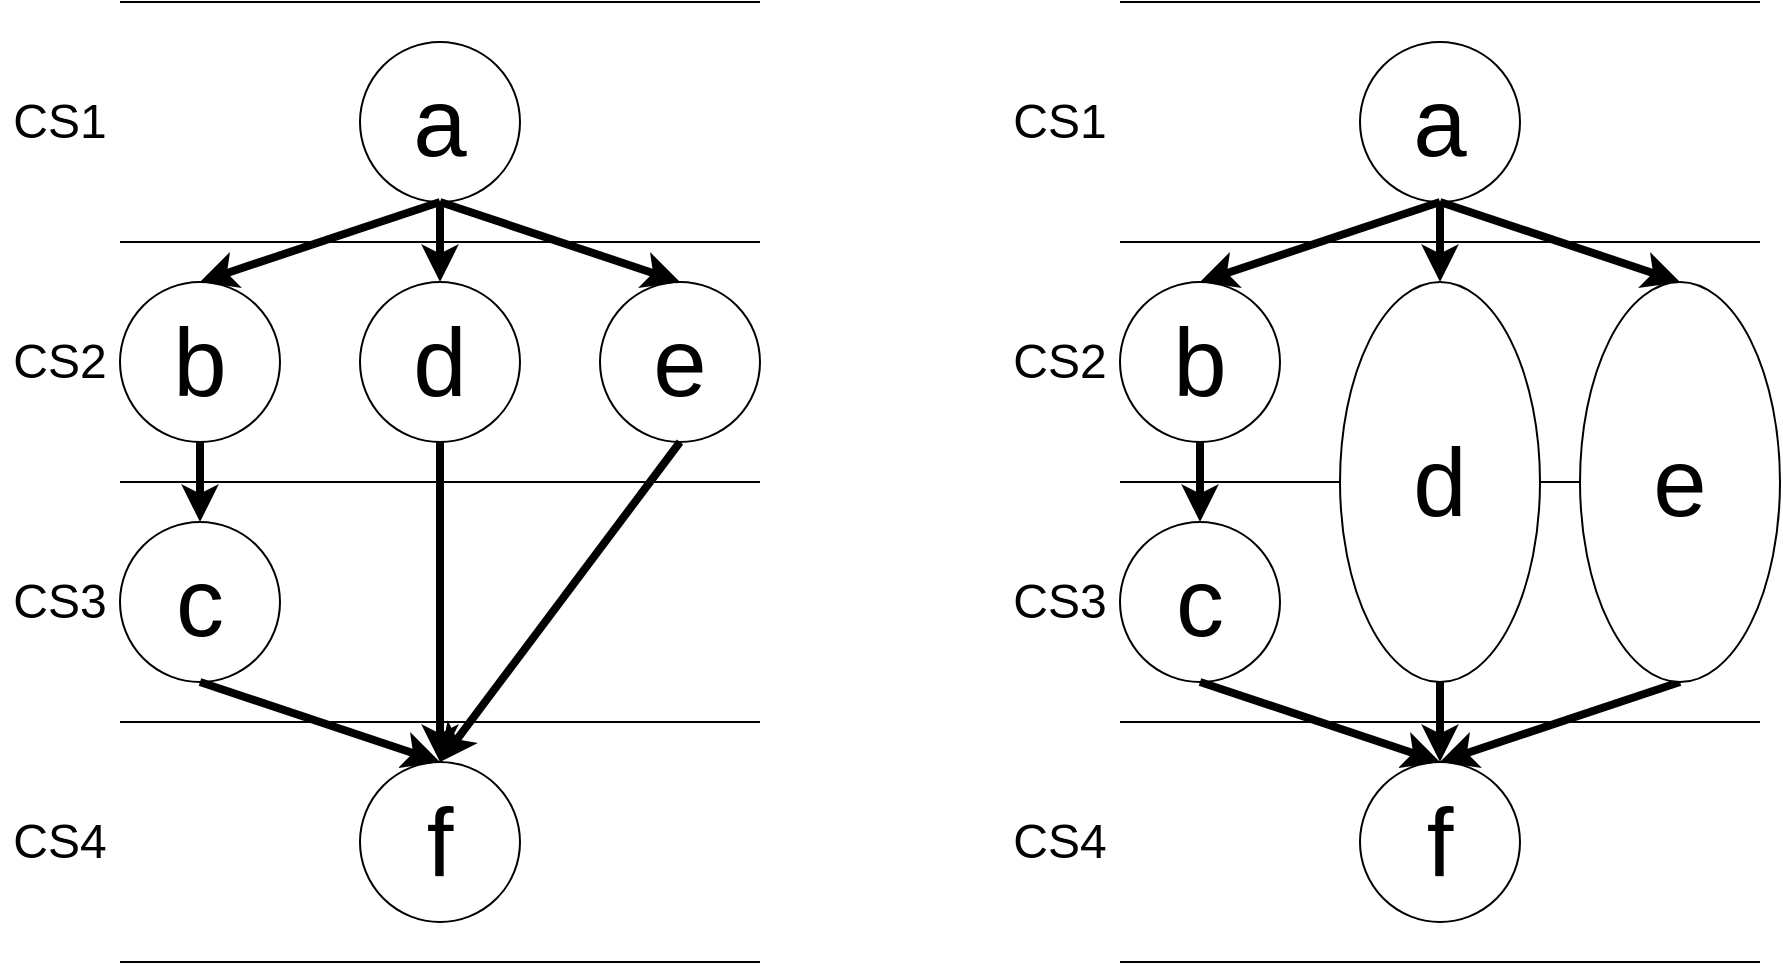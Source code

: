 <mxfile version="24.8.9">
  <diagram name="ページ1" id="bBE3C5Q1-fsN3Ne3AY4N">
    <mxGraphModel dx="1687" dy="878" grid="1" gridSize="10" guides="1" tooltips="1" connect="1" arrows="1" fold="1" page="1" pageScale="1" pageWidth="827" pageHeight="1169" math="0" shadow="0">
      <root>
        <mxCell id="0" />
        <mxCell id="1" parent="0" />
        <mxCell id="f6rU95zXLKLTGYytwmAL-1" value="&lt;font style=&quot;font-size: 48px;&quot;&gt;b&lt;/font&gt;" style="ellipse;whiteSpace=wrap;html=1;aspect=fixed;" vertex="1" parent="1">
          <mxGeometry x="120" y="200" width="80" height="80" as="geometry" />
        </mxCell>
        <mxCell id="f6rU95zXLKLTGYytwmAL-2" value="&lt;font style=&quot;font-size: 48px;&quot;&gt;a&lt;/font&gt;" style="ellipse;whiteSpace=wrap;html=1;aspect=fixed;" vertex="1" parent="1">
          <mxGeometry x="240" y="80" width="80" height="80" as="geometry" />
        </mxCell>
        <mxCell id="f6rU95zXLKLTGYytwmAL-3" value="&lt;font style=&quot;font-size: 48px;&quot;&gt;c&lt;/font&gt;" style="ellipse;whiteSpace=wrap;html=1;aspect=fixed;" vertex="1" parent="1">
          <mxGeometry x="120" y="320" width="80" height="80" as="geometry" />
        </mxCell>
        <mxCell id="f6rU95zXLKLTGYytwmAL-4" value="&lt;font style=&quot;font-size: 48px;&quot;&gt;d&lt;/font&gt;" style="ellipse;whiteSpace=wrap;html=1;aspect=fixed;" vertex="1" parent="1">
          <mxGeometry x="240" y="200" width="80" height="80" as="geometry" />
        </mxCell>
        <mxCell id="f6rU95zXLKLTGYytwmAL-5" value="&lt;font style=&quot;font-size: 48px;&quot;&gt;e&lt;/font&gt;" style="ellipse;whiteSpace=wrap;html=1;aspect=fixed;" vertex="1" parent="1">
          <mxGeometry x="360" y="200" width="80" height="80" as="geometry" />
        </mxCell>
        <mxCell id="f6rU95zXLKLTGYytwmAL-6" value="&lt;font style=&quot;font-size: 48px;&quot;&gt;f&lt;/font&gt;" style="ellipse;whiteSpace=wrap;html=1;aspect=fixed;" vertex="1" parent="1">
          <mxGeometry x="240" y="440" width="80" height="80" as="geometry" />
        </mxCell>
        <mxCell id="f6rU95zXLKLTGYytwmAL-7" value="" style="endArrow=classic;html=1;rounded=0;exitX=0.5;exitY=1;exitDx=0;exitDy=0;entryX=0.5;entryY=0;entryDx=0;entryDy=0;strokeWidth=4;" edge="1" parent="1" source="f6rU95zXLKLTGYytwmAL-2" target="f6rU95zXLKLTGYytwmAL-1">
          <mxGeometry width="50" height="50" relative="1" as="geometry">
            <mxPoint x="330" y="300" as="sourcePoint" />
            <mxPoint x="380" y="250" as="targetPoint" />
          </mxGeometry>
        </mxCell>
        <mxCell id="f6rU95zXLKLTGYytwmAL-8" value="" style="endArrow=classic;html=1;rounded=0;entryX=0.5;entryY=0;entryDx=0;entryDy=0;strokeWidth=4;" edge="1" parent="1" target="f6rU95zXLKLTGYytwmAL-4">
          <mxGeometry width="50" height="50" relative="1" as="geometry">
            <mxPoint x="280" y="160" as="sourcePoint" />
            <mxPoint x="380" y="250" as="targetPoint" />
          </mxGeometry>
        </mxCell>
        <mxCell id="f6rU95zXLKLTGYytwmAL-9" value="" style="endArrow=classic;html=1;rounded=0;exitX=0.5;exitY=1;exitDx=0;exitDy=0;entryX=0.5;entryY=0;entryDx=0;entryDy=0;strokeWidth=4;" edge="1" parent="1" source="f6rU95zXLKLTGYytwmAL-2" target="f6rU95zXLKLTGYytwmAL-5">
          <mxGeometry width="50" height="50" relative="1" as="geometry">
            <mxPoint x="330" y="300" as="sourcePoint" />
            <mxPoint x="380" y="250" as="targetPoint" />
          </mxGeometry>
        </mxCell>
        <mxCell id="f6rU95zXLKLTGYytwmAL-10" value="" style="endArrow=classic;html=1;rounded=0;exitX=0.5;exitY=1;exitDx=0;exitDy=0;entryX=0.5;entryY=0;entryDx=0;entryDy=0;strokeWidth=4;" edge="1" parent="1" source="f6rU95zXLKLTGYytwmAL-1" target="f6rU95zXLKLTGYytwmAL-3">
          <mxGeometry width="50" height="50" relative="1" as="geometry">
            <mxPoint x="330" y="300" as="sourcePoint" />
            <mxPoint x="380" y="250" as="targetPoint" />
          </mxGeometry>
        </mxCell>
        <mxCell id="f6rU95zXLKLTGYytwmAL-11" value="" style="endArrow=classic;html=1;rounded=0;exitX=0.5;exitY=1;exitDx=0;exitDy=0;entryX=0.5;entryY=0;entryDx=0;entryDy=0;strokeWidth=4;" edge="1" parent="1" source="f6rU95zXLKLTGYytwmAL-3" target="f6rU95zXLKLTGYytwmAL-6">
          <mxGeometry width="50" height="50" relative="1" as="geometry">
            <mxPoint x="330" y="300" as="sourcePoint" />
            <mxPoint x="380" y="250" as="targetPoint" />
          </mxGeometry>
        </mxCell>
        <mxCell id="f6rU95zXLKLTGYytwmAL-12" value="" style="endArrow=classic;html=1;rounded=0;exitX=0.5;exitY=1;exitDx=0;exitDy=0;entryX=0.5;entryY=0;entryDx=0;entryDy=0;strokeWidth=4;" edge="1" parent="1" source="f6rU95zXLKLTGYytwmAL-4" target="f6rU95zXLKLTGYytwmAL-6">
          <mxGeometry width="50" height="50" relative="1" as="geometry">
            <mxPoint x="310" y="330" as="sourcePoint" />
            <mxPoint x="380" y="250" as="targetPoint" />
          </mxGeometry>
        </mxCell>
        <mxCell id="f6rU95zXLKLTGYytwmAL-13" value="" style="endArrow=classic;html=1;rounded=0;exitX=0.5;exitY=1;exitDx=0;exitDy=0;entryX=0.5;entryY=0;entryDx=0;entryDy=0;strokeWidth=4;" edge="1" parent="1" source="f6rU95zXLKLTGYytwmAL-5" target="f6rU95zXLKLTGYytwmAL-6">
          <mxGeometry width="50" height="50" relative="1" as="geometry">
            <mxPoint x="360" y="380" as="sourcePoint" />
            <mxPoint x="340" y="420" as="targetPoint" />
          </mxGeometry>
        </mxCell>
        <mxCell id="f6rU95zXLKLTGYytwmAL-14" value="" style="endArrow=none;html=1;rounded=0;" edge="1" parent="1">
          <mxGeometry width="50" height="50" relative="1" as="geometry">
            <mxPoint x="120" y="60" as="sourcePoint" />
            <mxPoint x="440" y="60" as="targetPoint" />
          </mxGeometry>
        </mxCell>
        <mxCell id="f6rU95zXLKLTGYytwmAL-15" value="" style="endArrow=none;html=1;rounded=0;" edge="1" parent="1">
          <mxGeometry width="50" height="50" relative="1" as="geometry">
            <mxPoint x="120" y="180" as="sourcePoint" />
            <mxPoint x="440" y="180" as="targetPoint" />
          </mxGeometry>
        </mxCell>
        <mxCell id="f6rU95zXLKLTGYytwmAL-16" value="" style="endArrow=none;html=1;rounded=0;" edge="1" parent="1">
          <mxGeometry width="50" height="50" relative="1" as="geometry">
            <mxPoint x="120" y="300" as="sourcePoint" />
            <mxPoint x="440" y="300" as="targetPoint" />
          </mxGeometry>
        </mxCell>
        <mxCell id="f6rU95zXLKLTGYytwmAL-17" value="" style="endArrow=none;html=1;rounded=0;" edge="1" parent="1">
          <mxGeometry width="50" height="50" relative="1" as="geometry">
            <mxPoint x="120" y="420" as="sourcePoint" />
            <mxPoint x="440" y="420" as="targetPoint" />
          </mxGeometry>
        </mxCell>
        <mxCell id="f6rU95zXLKLTGYytwmAL-18" value="" style="endArrow=none;html=1;rounded=0;" edge="1" parent="1">
          <mxGeometry width="50" height="50" relative="1" as="geometry">
            <mxPoint x="120" y="540" as="sourcePoint" />
            <mxPoint x="440" y="540" as="targetPoint" />
          </mxGeometry>
        </mxCell>
        <mxCell id="f6rU95zXLKLTGYytwmAL-19" value="&lt;font style=&quot;font-size: 24px;&quot;&gt;CS1&lt;/font&gt;" style="text;strokeColor=none;align=center;fillColor=none;html=1;verticalAlign=middle;whiteSpace=wrap;rounded=0;" vertex="1" parent="1">
          <mxGeometry x="60" y="105" width="60" height="30" as="geometry" />
        </mxCell>
        <mxCell id="f6rU95zXLKLTGYytwmAL-20" value="&lt;font style=&quot;font-size: 24px;&quot;&gt;CS2&lt;/font&gt;" style="text;strokeColor=none;align=center;fillColor=none;html=1;verticalAlign=middle;whiteSpace=wrap;rounded=0;" vertex="1" parent="1">
          <mxGeometry x="60" y="225" width="60" height="30" as="geometry" />
        </mxCell>
        <mxCell id="f6rU95zXLKLTGYytwmAL-22" value="&lt;font style=&quot;font-size: 24px;&quot;&gt;CS3&lt;/font&gt;" style="text;strokeColor=none;align=center;fillColor=none;html=1;verticalAlign=middle;whiteSpace=wrap;rounded=0;" vertex="1" parent="1">
          <mxGeometry x="60" y="345" width="60" height="30" as="geometry" />
        </mxCell>
        <mxCell id="f6rU95zXLKLTGYytwmAL-23" value="&lt;font style=&quot;font-size: 24px;&quot;&gt;CS4&lt;/font&gt;" style="text;strokeColor=none;align=center;fillColor=none;html=1;verticalAlign=middle;whiteSpace=wrap;rounded=0;" vertex="1" parent="1">
          <mxGeometry x="60" y="465" width="60" height="30" as="geometry" />
        </mxCell>
        <mxCell id="f6rU95zXLKLTGYytwmAL-24" value="&lt;font style=&quot;font-size: 48px;&quot;&gt;b&lt;/font&gt;" style="ellipse;whiteSpace=wrap;html=1;aspect=fixed;" vertex="1" parent="1">
          <mxGeometry x="620" y="200" width="80" height="80" as="geometry" />
        </mxCell>
        <mxCell id="f6rU95zXLKLTGYytwmAL-25" value="&lt;font style=&quot;font-size: 48px;&quot;&gt;a&lt;/font&gt;" style="ellipse;whiteSpace=wrap;html=1;aspect=fixed;" vertex="1" parent="1">
          <mxGeometry x="740" y="80" width="80" height="80" as="geometry" />
        </mxCell>
        <mxCell id="f6rU95zXLKLTGYytwmAL-26" value="&lt;font style=&quot;font-size: 48px;&quot;&gt;c&lt;/font&gt;" style="ellipse;whiteSpace=wrap;html=1;aspect=fixed;" vertex="1" parent="1">
          <mxGeometry x="620" y="320" width="80" height="80" as="geometry" />
        </mxCell>
        <mxCell id="f6rU95zXLKLTGYytwmAL-29" value="&lt;font style=&quot;font-size: 48px;&quot;&gt;f&lt;/font&gt;" style="ellipse;whiteSpace=wrap;html=1;aspect=fixed;" vertex="1" parent="1">
          <mxGeometry x="740" y="440" width="80" height="80" as="geometry" />
        </mxCell>
        <mxCell id="f6rU95zXLKLTGYytwmAL-30" value="" style="endArrow=classic;html=1;rounded=0;exitX=0.5;exitY=1;exitDx=0;exitDy=0;entryX=0.5;entryY=0;entryDx=0;entryDy=0;strokeWidth=4;" edge="1" parent="1" source="f6rU95zXLKLTGYytwmAL-25" target="f6rU95zXLKLTGYytwmAL-24">
          <mxGeometry width="50" height="50" relative="1" as="geometry">
            <mxPoint x="830" y="300" as="sourcePoint" />
            <mxPoint x="880" y="250" as="targetPoint" />
          </mxGeometry>
        </mxCell>
        <mxCell id="f6rU95zXLKLTGYytwmAL-31" value="" style="endArrow=classic;html=1;rounded=0;entryX=0.5;entryY=0;entryDx=0;entryDy=0;strokeWidth=4;" edge="1" parent="1">
          <mxGeometry width="50" height="50" relative="1" as="geometry">
            <mxPoint x="780" y="160" as="sourcePoint" />
            <mxPoint x="780" y="200" as="targetPoint" />
          </mxGeometry>
        </mxCell>
        <mxCell id="f6rU95zXLKLTGYytwmAL-32" value="" style="endArrow=classic;html=1;rounded=0;exitX=0.5;exitY=1;exitDx=0;exitDy=0;entryX=0.5;entryY=0;entryDx=0;entryDy=0;strokeWidth=4;" edge="1" parent="1" source="f6rU95zXLKLTGYytwmAL-25">
          <mxGeometry width="50" height="50" relative="1" as="geometry">
            <mxPoint x="830" y="300" as="sourcePoint" />
            <mxPoint x="900" y="200" as="targetPoint" />
          </mxGeometry>
        </mxCell>
        <mxCell id="f6rU95zXLKLTGYytwmAL-33" value="" style="endArrow=classic;html=1;rounded=0;exitX=0.5;exitY=1;exitDx=0;exitDy=0;entryX=0.5;entryY=0;entryDx=0;entryDy=0;strokeWidth=4;" edge="1" parent="1" source="f6rU95zXLKLTGYytwmAL-24" target="f6rU95zXLKLTGYytwmAL-26">
          <mxGeometry width="50" height="50" relative="1" as="geometry">
            <mxPoint x="830" y="300" as="sourcePoint" />
            <mxPoint x="880" y="250" as="targetPoint" />
          </mxGeometry>
        </mxCell>
        <mxCell id="f6rU95zXLKLTGYytwmAL-34" value="" style="endArrow=classic;html=1;rounded=0;exitX=0.5;exitY=1;exitDx=0;exitDy=0;entryX=0.5;entryY=0;entryDx=0;entryDy=0;strokeWidth=4;" edge="1" parent="1" source="f6rU95zXLKLTGYytwmAL-26" target="f6rU95zXLKLTGYytwmAL-29">
          <mxGeometry width="50" height="50" relative="1" as="geometry">
            <mxPoint x="830" y="300" as="sourcePoint" />
            <mxPoint x="880" y="250" as="targetPoint" />
          </mxGeometry>
        </mxCell>
        <mxCell id="f6rU95zXLKLTGYytwmAL-35" value="" style="endArrow=classic;html=1;rounded=0;entryX=0.5;entryY=0;entryDx=0;entryDy=0;strokeWidth=4;" edge="1" parent="1" target="f6rU95zXLKLTGYytwmAL-29">
          <mxGeometry width="50" height="50" relative="1" as="geometry">
            <mxPoint x="780" y="400" as="sourcePoint" />
            <mxPoint x="880" y="250" as="targetPoint" />
          </mxGeometry>
        </mxCell>
        <mxCell id="f6rU95zXLKLTGYytwmAL-36" value="" style="endArrow=classic;html=1;rounded=0;entryX=0.5;entryY=0;entryDx=0;entryDy=0;strokeWidth=4;" edge="1" parent="1" target="f6rU95zXLKLTGYytwmAL-29">
          <mxGeometry width="50" height="50" relative="1" as="geometry">
            <mxPoint x="900" y="400" as="sourcePoint" />
            <mxPoint x="840" y="420" as="targetPoint" />
          </mxGeometry>
        </mxCell>
        <mxCell id="f6rU95zXLKLTGYytwmAL-37" value="" style="endArrow=none;html=1;rounded=0;" edge="1" parent="1">
          <mxGeometry width="50" height="50" relative="1" as="geometry">
            <mxPoint x="620" y="60" as="sourcePoint" />
            <mxPoint x="940" y="60" as="targetPoint" />
          </mxGeometry>
        </mxCell>
        <mxCell id="f6rU95zXLKLTGYytwmAL-38" value="" style="endArrow=none;html=1;rounded=0;" edge="1" parent="1">
          <mxGeometry width="50" height="50" relative="1" as="geometry">
            <mxPoint x="620" y="180" as="sourcePoint" />
            <mxPoint x="940" y="180" as="targetPoint" />
          </mxGeometry>
        </mxCell>
        <mxCell id="f6rU95zXLKLTGYytwmAL-39" value="" style="endArrow=none;html=1;rounded=0;" edge="1" parent="1">
          <mxGeometry width="50" height="50" relative="1" as="geometry">
            <mxPoint x="620" y="300" as="sourcePoint" />
            <mxPoint x="940" y="300" as="targetPoint" />
          </mxGeometry>
        </mxCell>
        <mxCell id="f6rU95zXLKLTGYytwmAL-40" value="" style="endArrow=none;html=1;rounded=0;" edge="1" parent="1">
          <mxGeometry width="50" height="50" relative="1" as="geometry">
            <mxPoint x="620" y="420" as="sourcePoint" />
            <mxPoint x="940" y="420" as="targetPoint" />
          </mxGeometry>
        </mxCell>
        <mxCell id="f6rU95zXLKLTGYytwmAL-41" value="" style="endArrow=none;html=1;rounded=0;" edge="1" parent="1">
          <mxGeometry width="50" height="50" relative="1" as="geometry">
            <mxPoint x="620" y="540" as="sourcePoint" />
            <mxPoint x="940" y="540" as="targetPoint" />
          </mxGeometry>
        </mxCell>
        <mxCell id="f6rU95zXLKLTGYytwmAL-42" value="&lt;font style=&quot;font-size: 24px;&quot;&gt;CS1&lt;/font&gt;" style="text;strokeColor=none;align=center;fillColor=none;html=1;verticalAlign=middle;whiteSpace=wrap;rounded=0;" vertex="1" parent="1">
          <mxGeometry x="560" y="105" width="60" height="30" as="geometry" />
        </mxCell>
        <mxCell id="f6rU95zXLKLTGYytwmAL-43" value="&lt;font style=&quot;font-size: 24px;&quot;&gt;CS2&lt;/font&gt;" style="text;strokeColor=none;align=center;fillColor=none;html=1;verticalAlign=middle;whiteSpace=wrap;rounded=0;" vertex="1" parent="1">
          <mxGeometry x="560" y="225" width="60" height="30" as="geometry" />
        </mxCell>
        <mxCell id="f6rU95zXLKLTGYytwmAL-44" value="&lt;font style=&quot;font-size: 24px;&quot;&gt;CS3&lt;/font&gt;" style="text;strokeColor=none;align=center;fillColor=none;html=1;verticalAlign=middle;whiteSpace=wrap;rounded=0;" vertex="1" parent="1">
          <mxGeometry x="560" y="345" width="60" height="30" as="geometry" />
        </mxCell>
        <mxCell id="f6rU95zXLKLTGYytwmAL-45" value="&lt;font style=&quot;font-size: 24px;&quot;&gt;CS4&lt;/font&gt;" style="text;strokeColor=none;align=center;fillColor=none;html=1;verticalAlign=middle;whiteSpace=wrap;rounded=0;" vertex="1" parent="1">
          <mxGeometry x="560" y="465" width="60" height="30" as="geometry" />
        </mxCell>
        <mxCell id="f6rU95zXLKLTGYytwmAL-46" value="&lt;font style=&quot;font-size: 48px;&quot;&gt;d&lt;/font&gt;" style="ellipse;whiteSpace=wrap;html=1;" vertex="1" parent="1">
          <mxGeometry x="730" y="200" width="100" height="200" as="geometry" />
        </mxCell>
        <mxCell id="f6rU95zXLKLTGYytwmAL-47" value="&lt;font style=&quot;font-size: 48px;&quot;&gt;e&lt;/font&gt;" style="ellipse;whiteSpace=wrap;html=1;" vertex="1" parent="1">
          <mxGeometry x="850" y="200" width="100" height="200" as="geometry" />
        </mxCell>
      </root>
    </mxGraphModel>
  </diagram>
</mxfile>
